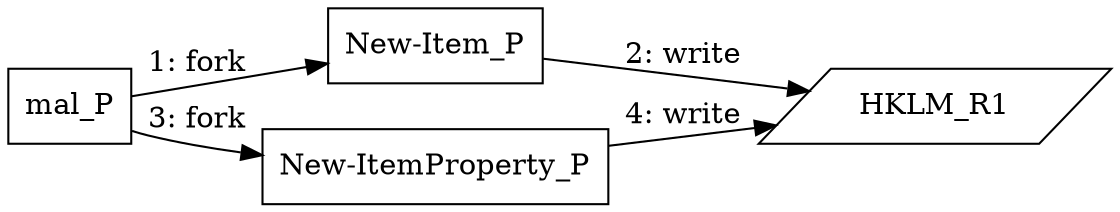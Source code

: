 digraph "T1546.008" {
rankdir="LR"
size="9"
fixedsize="false"
splines="true"
nodesep=0.3
ranksep=0
fontsize=10
overlap="scalexy"
engine= "neato"
	"mal_P" [node_type=Process shape=box]
	"New-Item_P" [node_type=Process shape=box]
	"New-ItemProperty_P" [node_type=Process shape=box]
	"HKLM_R1" [node_type=Registry shape=parallelogram]
	"mal_P" -> "New-Item_P" [label="1: fork"]
	"New-Item_P" -> "HKLM_R1" [label="2: write"]
	"mal_P" -> "New-ItemProperty_P" [label="3: fork"]
	"New-ItemProperty_P" -> "HKLM_R1" [label="4: write"]
}
